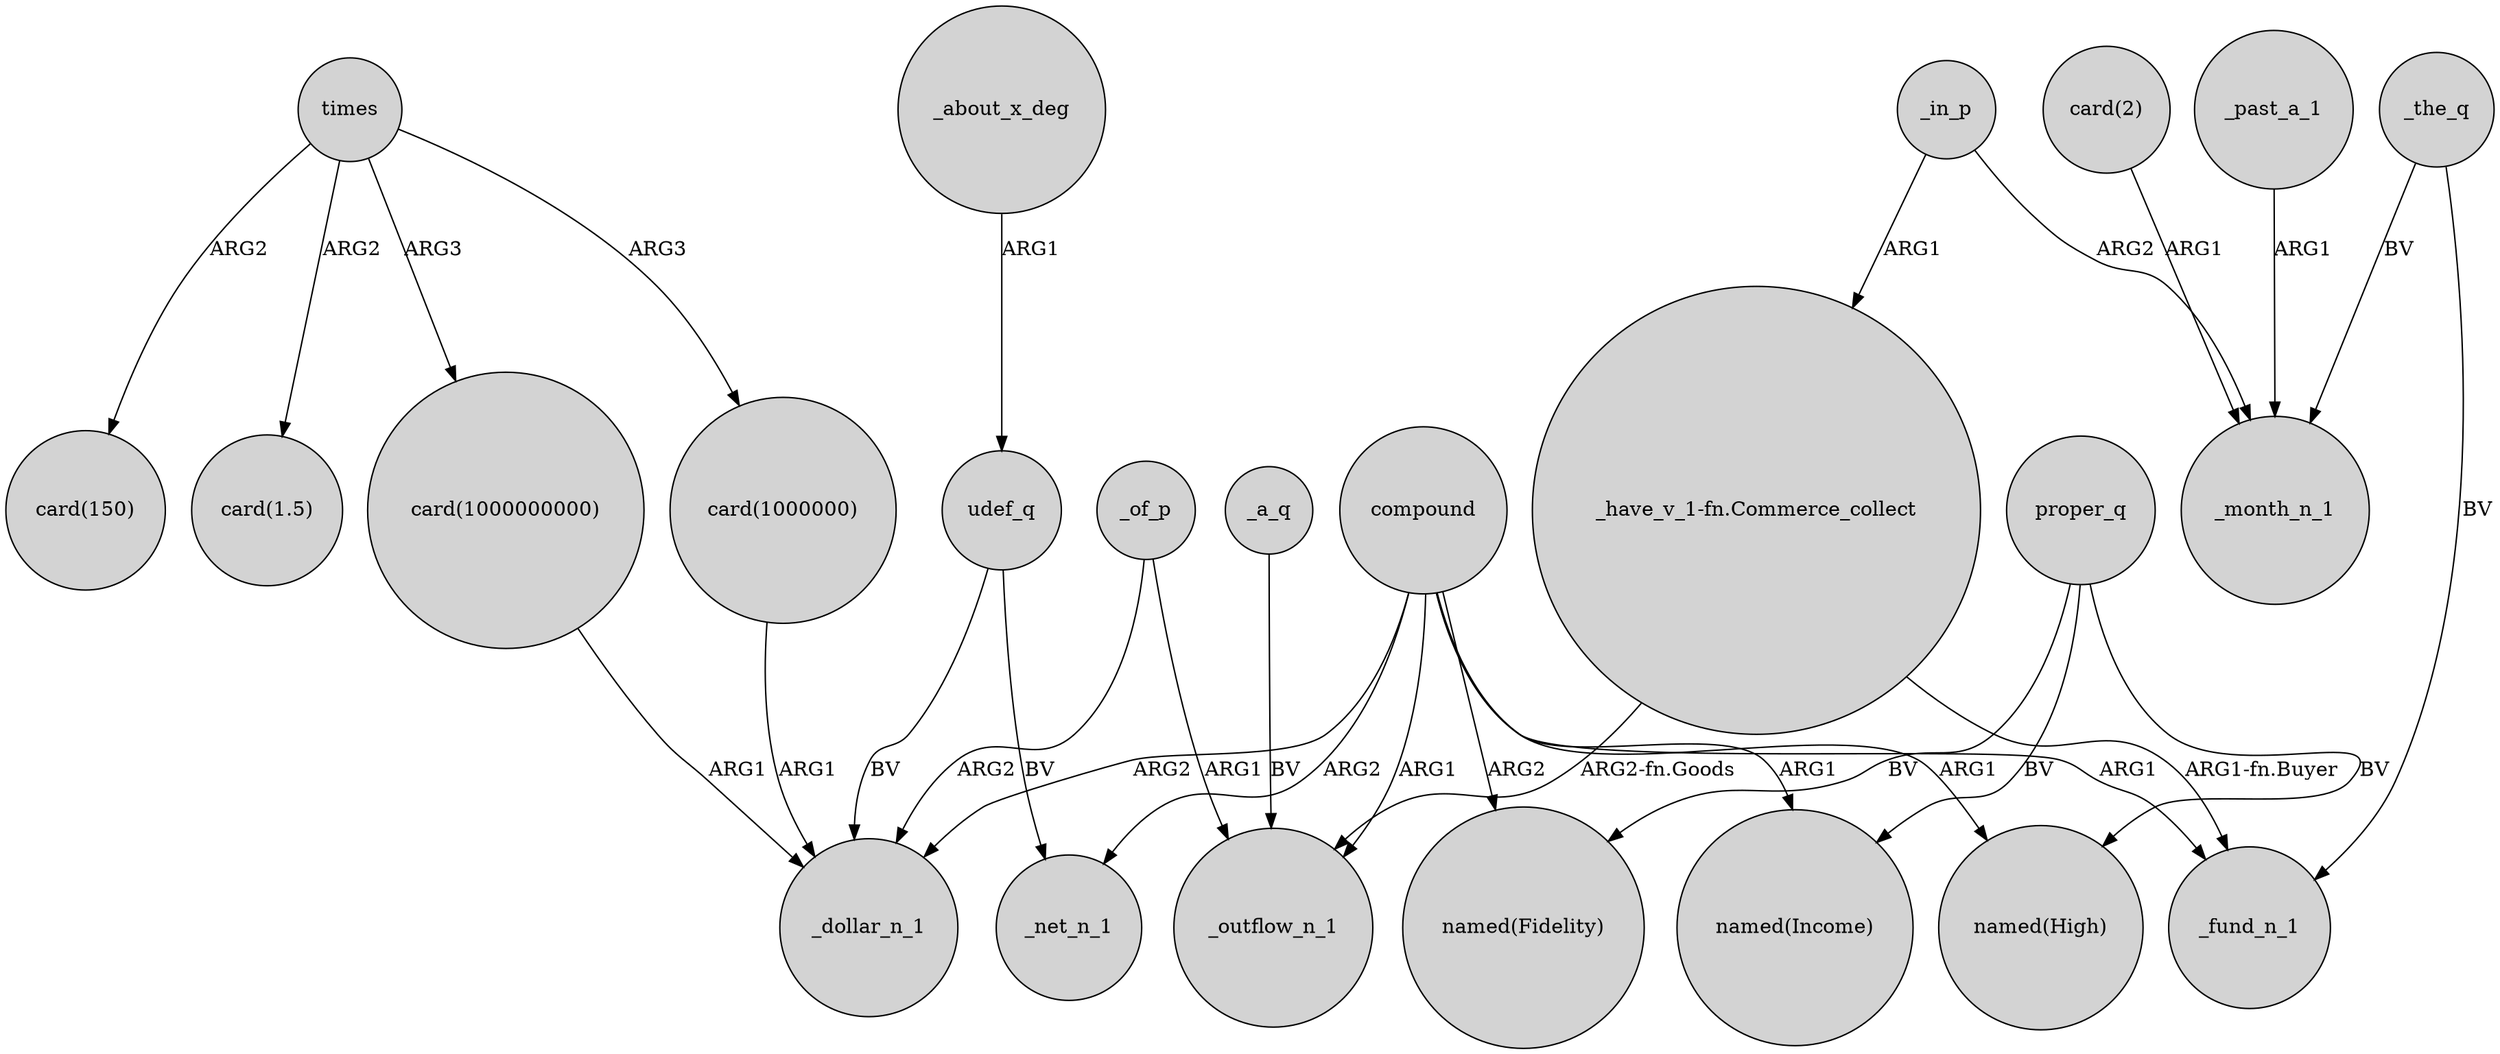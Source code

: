 digraph {
	node [shape=circle style=filled]
	"card(1000000000)" -> _dollar_n_1 [label=ARG1]
	_of_p -> _outflow_n_1 [label=ARG1]
	compound -> _net_n_1 [label=ARG2]
	compound -> "named(High)" [label=ARG1]
	_the_q -> _fund_n_1 [label=BV]
	_the_q -> _month_n_1 [label=BV]
	_a_q -> _outflow_n_1 [label=BV]
	times -> "card(1000000)" [label=ARG3]
	compound -> _outflow_n_1 [label=ARG1]
	_past_a_1 -> _month_n_1 [label=ARG1]
	compound -> _dollar_n_1 [label=ARG2]
	"_have_v_1-fn.Commerce_collect" -> _outflow_n_1 [label="ARG2-fn.Goods"]
	times -> "card(1000000000)" [label=ARG3]
	"_have_v_1-fn.Commerce_collect" -> _fund_n_1 [label="ARG1-fn.Buyer"]
	"card(2)" -> _month_n_1 [label=ARG1]
	compound -> "named(Fidelity)" [label=ARG2]
	_about_x_deg -> udef_q [label=ARG1]
	proper_q -> "named(Income)" [label=BV]
	udef_q -> _net_n_1 [label=BV]
	_in_p -> _month_n_1 [label=ARG2]
	times -> "card(150)" [label=ARG2]
	udef_q -> _dollar_n_1 [label=BV]
	"card(1000000)" -> _dollar_n_1 [label=ARG1]
	proper_q -> "named(High)" [label=BV]
	compound -> "named(Income)" [label=ARG1]
	_of_p -> _dollar_n_1 [label=ARG2]
	times -> "card(1.5)" [label=ARG2]
	proper_q -> "named(Fidelity)" [label=BV]
	_in_p -> "_have_v_1-fn.Commerce_collect" [label=ARG1]
	compound -> _fund_n_1 [label=ARG1]
}
